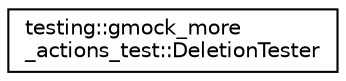 digraph "Graphical Class Hierarchy"
{
  edge [fontname="Helvetica",fontsize="10",labelfontname="Helvetica",labelfontsize="10"];
  node [fontname="Helvetica",fontsize="10",shape=record];
  rankdir="LR";
  Node0 [label="testing::gmock_more\l_actions_test::DeletionTester",height=0.2,width=0.4,color="black", fillcolor="white", style="filled",URL="$classtesting_1_1gmock__more__actions__test_1_1DeletionTester.html"];
}
